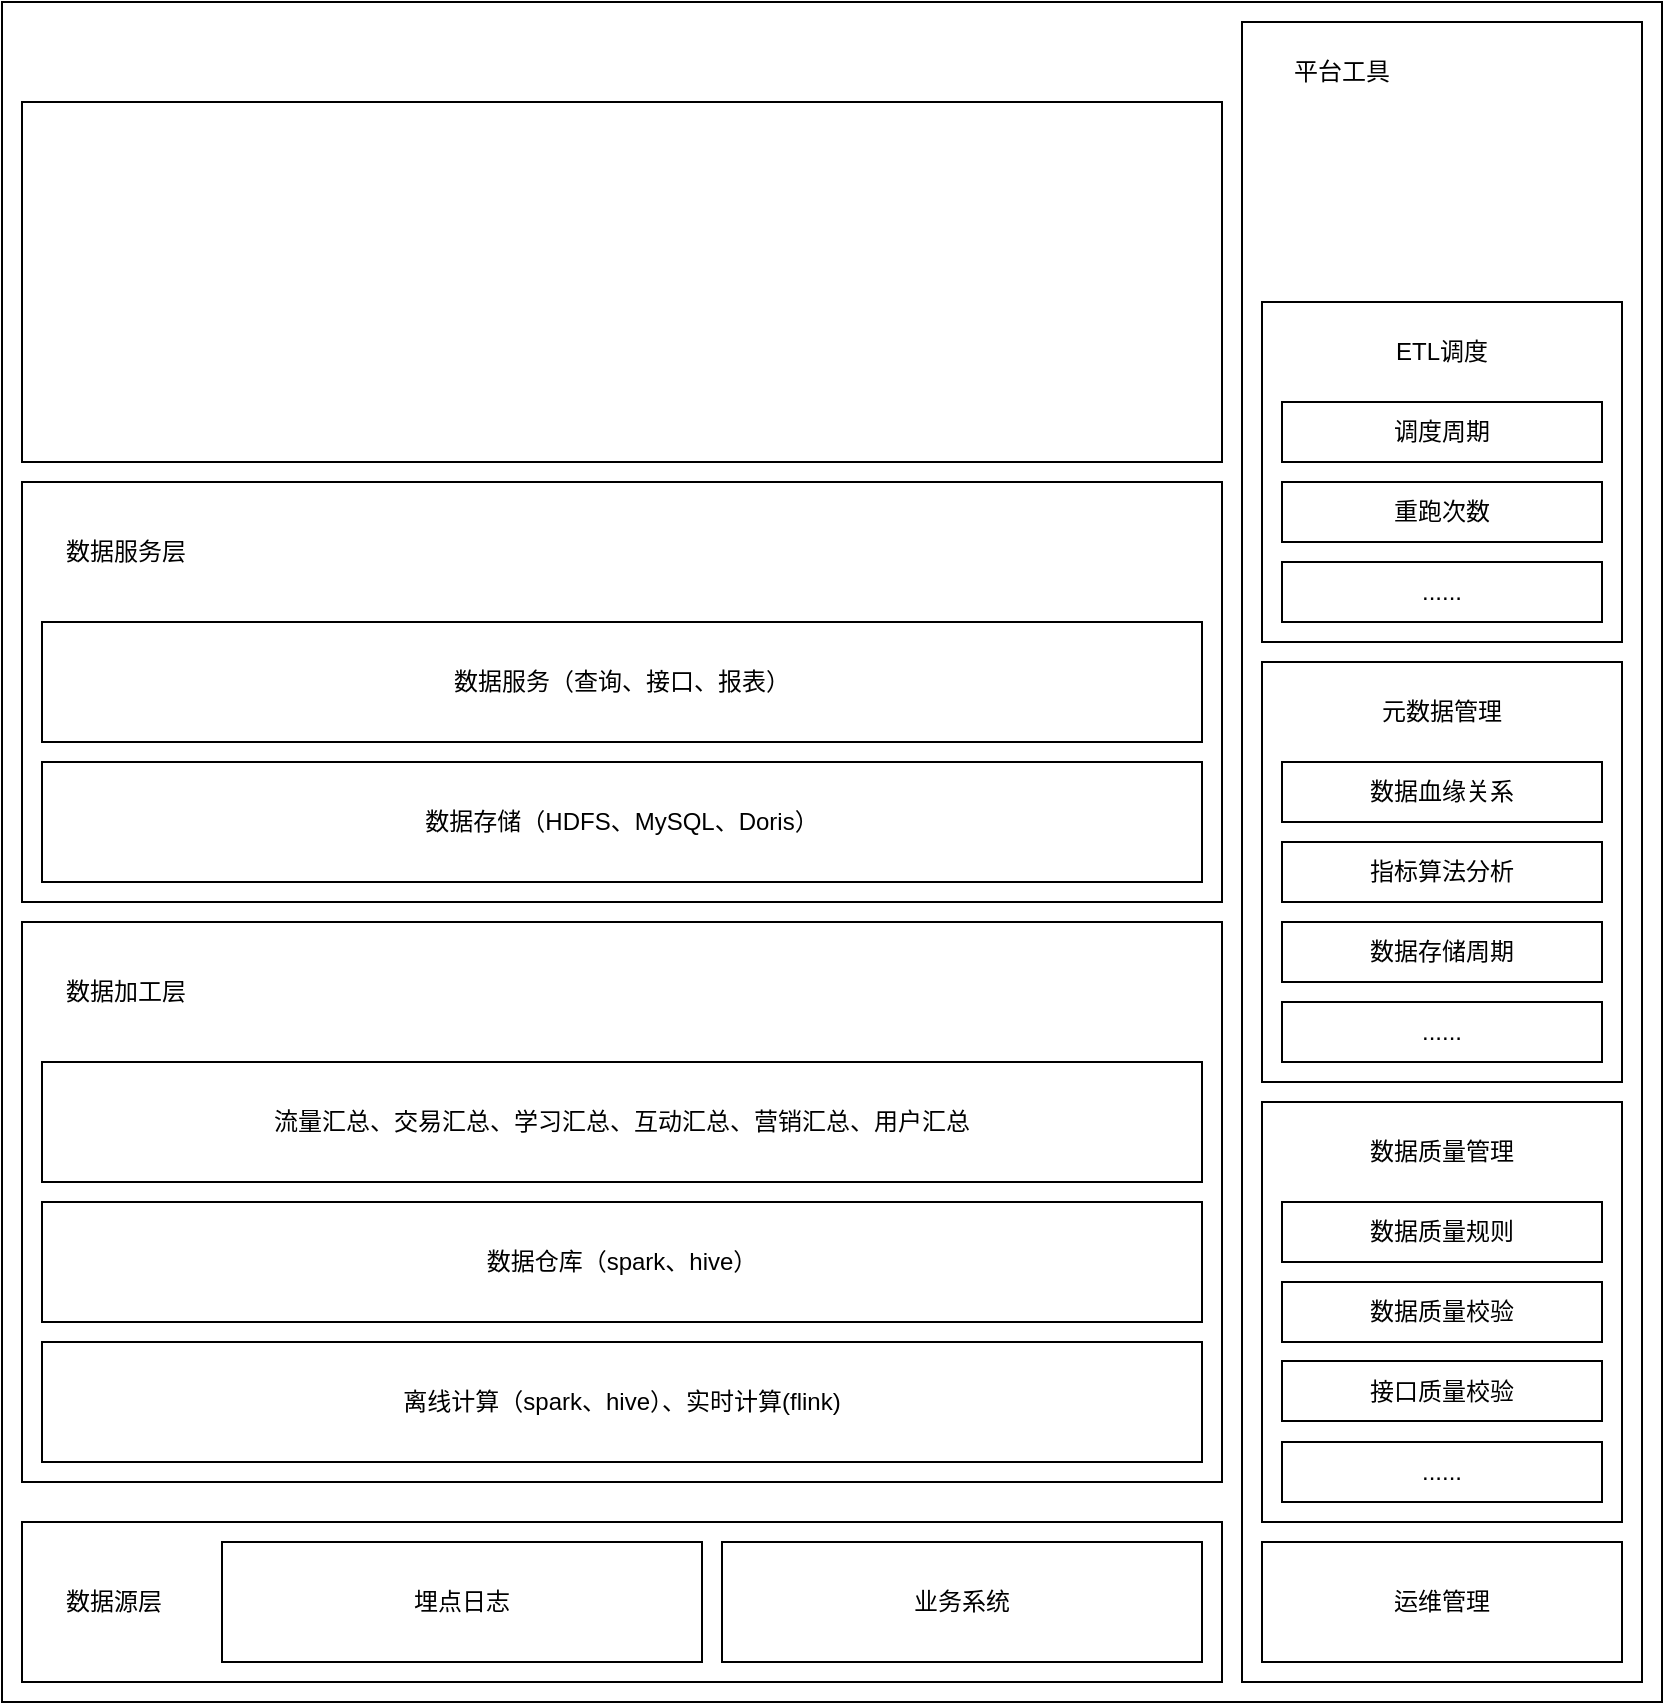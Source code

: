 <mxfile version="21.3.7" type="github">
  <diagram name="第 1 页" id="E_SaY4nuJPPijSIZm-4i">
    <mxGraphModel dx="1434" dy="1965" grid="1" gridSize="10" guides="1" tooltips="1" connect="1" arrows="1" fold="1" page="1" pageScale="1" pageWidth="827" pageHeight="1169" math="0" shadow="0">
      <root>
        <mxCell id="0" />
        <mxCell id="1" parent="0" />
        <mxCell id="9yNLFaegfRONK6_nUUnn-1" value="" style="rounded=0;whiteSpace=wrap;html=1;" vertex="1" parent="1">
          <mxGeometry x="110" y="-110" width="830" height="850" as="geometry" />
        </mxCell>
        <mxCell id="9yNLFaegfRONK6_nUUnn-2" value="" style="rounded=0;whiteSpace=wrap;html=1;" vertex="1" parent="1">
          <mxGeometry x="120" y="350" width="600" height="280" as="geometry" />
        </mxCell>
        <mxCell id="9yNLFaegfRONK6_nUUnn-6" value="数据加工层" style="text;html=1;strokeColor=none;fillColor=none;align=left;verticalAlign=middle;whiteSpace=wrap;rounded=0;" vertex="1" parent="1">
          <mxGeometry x="140" y="370" width="80" height="30" as="geometry" />
        </mxCell>
        <mxCell id="9yNLFaegfRONK6_nUUnn-7" value="离线计算（spark、hive）、实时计算(flink)" style="rounded=0;whiteSpace=wrap;html=1;" vertex="1" parent="1">
          <mxGeometry x="130" y="560" width="580" height="60" as="geometry" />
        </mxCell>
        <mxCell id="9yNLFaegfRONK6_nUUnn-8" value="数据仓库（spark、hive）" style="rounded=0;whiteSpace=wrap;html=1;" vertex="1" parent="1">
          <mxGeometry x="130" y="490" width="580" height="60" as="geometry" />
        </mxCell>
        <mxCell id="9yNLFaegfRONK6_nUUnn-9" value="流量汇总、交易汇总、学习汇总、互动汇总、营销汇总、用户汇总" style="rounded=0;whiteSpace=wrap;html=1;" vertex="1" parent="1">
          <mxGeometry x="130" y="420" width="580" height="60" as="geometry" />
        </mxCell>
        <mxCell id="9yNLFaegfRONK6_nUUnn-10" value="" style="rounded=0;whiteSpace=wrap;html=1;" vertex="1" parent="1">
          <mxGeometry x="120" y="650" width="600" height="80" as="geometry" />
        </mxCell>
        <mxCell id="9yNLFaegfRONK6_nUUnn-12" value="埋点日志" style="rounded=0;whiteSpace=wrap;html=1;" vertex="1" parent="1">
          <mxGeometry x="220" y="660" width="240" height="60" as="geometry" />
        </mxCell>
        <mxCell id="9yNLFaegfRONK6_nUUnn-13" value="业务系统" style="rounded=0;whiteSpace=wrap;html=1;" vertex="1" parent="1">
          <mxGeometry x="470" y="660" width="240" height="60" as="geometry" />
        </mxCell>
        <mxCell id="9yNLFaegfRONK6_nUUnn-14" value="" style="rounded=0;whiteSpace=wrap;html=1;" vertex="1" parent="1">
          <mxGeometry x="120" y="130" width="600" height="210" as="geometry" />
        </mxCell>
        <mxCell id="9yNLFaegfRONK6_nUUnn-16" value="数据服务层" style="text;html=1;strokeColor=none;fillColor=none;align=left;verticalAlign=middle;whiteSpace=wrap;rounded=0;" vertex="1" parent="1">
          <mxGeometry x="140" y="150" width="80" height="30" as="geometry" />
        </mxCell>
        <mxCell id="9yNLFaegfRONK6_nUUnn-17" value="数据存储（HDFS、MySQL、Doris）" style="rounded=0;whiteSpace=wrap;html=1;" vertex="1" parent="1">
          <mxGeometry x="130" y="270" width="580" height="60" as="geometry" />
        </mxCell>
        <mxCell id="9yNLFaegfRONK6_nUUnn-20" value="" style="rounded=0;whiteSpace=wrap;html=1;" vertex="1" parent="1">
          <mxGeometry x="730" y="-100" width="200" height="830" as="geometry" />
        </mxCell>
        <mxCell id="9yNLFaegfRONK6_nUUnn-21" value="平台工具" style="text;html=1;strokeColor=none;fillColor=none;align=center;verticalAlign=middle;whiteSpace=wrap;rounded=0;" vertex="1" parent="1">
          <mxGeometry x="740" y="-90" width="80" height="30" as="geometry" />
        </mxCell>
        <mxCell id="9yNLFaegfRONK6_nUUnn-22" value="" style="rounded=0;whiteSpace=wrap;html=1;" vertex="1" parent="1">
          <mxGeometry x="740" y="40" width="180" height="170" as="geometry" />
        </mxCell>
        <mxCell id="9yNLFaegfRONK6_nUUnn-24" value="" style="rounded=0;whiteSpace=wrap;html=1;" vertex="1" parent="1">
          <mxGeometry x="740" y="440" width="180" height="210" as="geometry" />
        </mxCell>
        <mxCell id="9yNLFaegfRONK6_nUUnn-25" value="运维管理" style="rounded=0;whiteSpace=wrap;html=1;" vertex="1" parent="1">
          <mxGeometry x="740" y="660" width="180" height="60" as="geometry" />
        </mxCell>
        <mxCell id="9yNLFaegfRONK6_nUUnn-26" value="数据质量规则" style="rounded=0;whiteSpace=wrap;html=1;" vertex="1" parent="1">
          <mxGeometry x="750" y="490" width="160" height="30" as="geometry" />
        </mxCell>
        <mxCell id="9yNLFaegfRONK6_nUUnn-27" value="接口质量校验" style="rounded=0;whiteSpace=wrap;html=1;" vertex="1" parent="1">
          <mxGeometry x="750" y="569.5" width="160" height="30" as="geometry" />
        </mxCell>
        <mxCell id="9yNLFaegfRONK6_nUUnn-28" value="数据质量校验" style="rounded=0;whiteSpace=wrap;html=1;" vertex="1" parent="1">
          <mxGeometry x="750" y="530" width="160" height="30" as="geometry" />
        </mxCell>
        <mxCell id="9yNLFaegfRONK6_nUUnn-29" value="......" style="rounded=0;whiteSpace=wrap;html=1;" vertex="1" parent="1">
          <mxGeometry x="750" y="610" width="160" height="30" as="geometry" />
        </mxCell>
        <mxCell id="9yNLFaegfRONK6_nUUnn-30" value="数据质量管理" style="text;html=1;strokeColor=none;fillColor=none;align=center;verticalAlign=middle;whiteSpace=wrap;rounded=0;" vertex="1" parent="1">
          <mxGeometry x="750" y="450" width="160" height="30" as="geometry" />
        </mxCell>
        <mxCell id="9yNLFaegfRONK6_nUUnn-31" value="" style="rounded=0;whiteSpace=wrap;html=1;" vertex="1" parent="1">
          <mxGeometry x="740" y="220" width="180" height="210" as="geometry" />
        </mxCell>
        <mxCell id="9yNLFaegfRONK6_nUUnn-32" value="......" style="rounded=0;whiteSpace=wrap;html=1;" vertex="1" parent="1">
          <mxGeometry x="750" y="390" width="160" height="30" as="geometry" />
        </mxCell>
        <mxCell id="9yNLFaegfRONK6_nUUnn-33" value="数据存储周期" style="rounded=0;whiteSpace=wrap;html=1;" vertex="1" parent="1">
          <mxGeometry x="750" y="350" width="160" height="30" as="geometry" />
        </mxCell>
        <mxCell id="9yNLFaegfRONK6_nUUnn-34" value="指标算法分析" style="rounded=0;whiteSpace=wrap;html=1;" vertex="1" parent="1">
          <mxGeometry x="750" y="310" width="160" height="30" as="geometry" />
        </mxCell>
        <mxCell id="9yNLFaegfRONK6_nUUnn-35" value="数据血缘关系" style="rounded=0;whiteSpace=wrap;html=1;" vertex="1" parent="1">
          <mxGeometry x="750" y="270" width="160" height="30" as="geometry" />
        </mxCell>
        <mxCell id="9yNLFaegfRONK6_nUUnn-36" value="元数据管理" style="text;html=1;strokeColor=none;fillColor=none;align=center;verticalAlign=middle;whiteSpace=wrap;rounded=0;" vertex="1" parent="1">
          <mxGeometry x="750" y="230" width="160" height="30" as="geometry" />
        </mxCell>
        <mxCell id="9yNLFaegfRONK6_nUUnn-37" value="......" style="rounded=0;whiteSpace=wrap;html=1;" vertex="1" parent="1">
          <mxGeometry x="750" y="170" width="160" height="30" as="geometry" />
        </mxCell>
        <mxCell id="9yNLFaegfRONK6_nUUnn-38" value="重跑次数" style="rounded=0;whiteSpace=wrap;html=1;" vertex="1" parent="1">
          <mxGeometry x="750" y="130" width="160" height="30" as="geometry" />
        </mxCell>
        <mxCell id="9yNLFaegfRONK6_nUUnn-39" value="调度周期" style="rounded=0;whiteSpace=wrap;html=1;" vertex="1" parent="1">
          <mxGeometry x="750" y="90" width="160" height="30" as="geometry" />
        </mxCell>
        <mxCell id="9yNLFaegfRONK6_nUUnn-40" value="ETL调度" style="text;html=1;strokeColor=none;fillColor=none;align=center;verticalAlign=middle;whiteSpace=wrap;rounded=0;" vertex="1" parent="1">
          <mxGeometry x="750" y="50" width="160" height="30" as="geometry" />
        </mxCell>
        <mxCell id="9yNLFaegfRONK6_nUUnn-41" value="" style="rounded=0;whiteSpace=wrap;html=1;" vertex="1" parent="1">
          <mxGeometry x="120" y="-60" width="600" height="180" as="geometry" />
        </mxCell>
        <mxCell id="9yNLFaegfRONK6_nUUnn-42" value="数据服务（查询、接口、报表）" style="rounded=0;whiteSpace=wrap;html=1;" vertex="1" parent="1">
          <mxGeometry x="130" y="200" width="580" height="60" as="geometry" />
        </mxCell>
        <mxCell id="9yNLFaegfRONK6_nUUnn-44" value="数据源层" style="text;html=1;strokeColor=none;fillColor=none;align=left;verticalAlign=middle;whiteSpace=wrap;rounded=0;" vertex="1" parent="1">
          <mxGeometry x="140" y="675" width="80" height="30" as="geometry" />
        </mxCell>
      </root>
    </mxGraphModel>
  </diagram>
</mxfile>
